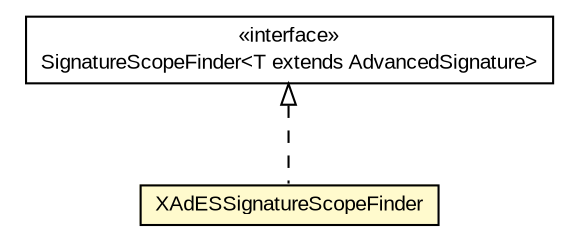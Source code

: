 #!/usr/local/bin/dot
#
# Class diagram 
# Generated by UMLGraph version R5_6-24-gf6e263 (http://www.umlgraph.org/)
#

digraph G {
	edge [fontname="arial",fontsize=10,labelfontname="arial",labelfontsize=10];
	node [fontname="arial",fontsize=10,shape=plaintext];
	nodesep=0.25;
	ranksep=0.5;
	// eu.europa.esig.dss.validation.SignatureScopeFinder<T extends eu.europa.esig.dss.validation.AdvancedSignature>
	c789870 [label=<<table title="eu.europa.esig.dss.validation.SignatureScopeFinder" border="0" cellborder="1" cellspacing="0" cellpadding="2" port="p" href="../../validation/SignatureScopeFinder.html">
		<tr><td><table border="0" cellspacing="0" cellpadding="1">
<tr><td align="center" balign="center"> &#171;interface&#187; </td></tr>
<tr><td align="center" balign="center"> SignatureScopeFinder&lt;T extends AdvancedSignature&gt; </td></tr>
		</table></td></tr>
		</table>>, URL="../../validation/SignatureScopeFinder.html", fontname="arial", fontcolor="black", fontsize=10.0];
	// eu.europa.esig.dss.xades.validation.XAdESSignatureScopeFinder
	c790381 [label=<<table title="eu.europa.esig.dss.xades.validation.XAdESSignatureScopeFinder" border="0" cellborder="1" cellspacing="0" cellpadding="2" port="p" bgcolor="lemonChiffon" href="./XAdESSignatureScopeFinder.html">
		<tr><td><table border="0" cellspacing="0" cellpadding="1">
<tr><td align="center" balign="center"> XAdESSignatureScopeFinder </td></tr>
		</table></td></tr>
		</table>>, URL="./XAdESSignatureScopeFinder.html", fontname="arial", fontcolor="black", fontsize=10.0];
	//eu.europa.esig.dss.xades.validation.XAdESSignatureScopeFinder implements eu.europa.esig.dss.validation.SignatureScopeFinder<T extends eu.europa.esig.dss.validation.AdvancedSignature>
	c789870:p -> c790381:p [dir=back,arrowtail=empty,style=dashed];
}

